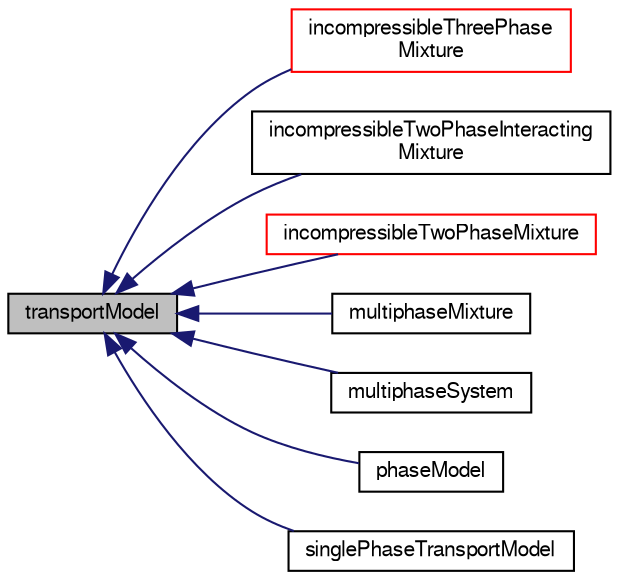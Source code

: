 digraph "transportModel"
{
  bgcolor="transparent";
  edge [fontname="FreeSans",fontsize="10",labelfontname="FreeSans",labelfontsize="10"];
  node [fontname="FreeSans",fontsize="10",shape=record];
  rankdir="LR";
  Node0 [label="transportModel",height=0.2,width=0.4,color="black", fillcolor="grey75", style="filled", fontcolor="black"];
  Node0 -> Node1 [dir="back",color="midnightblue",fontsize="10",style="solid",fontname="FreeSans"];
  Node1 [label="incompressibleThreePhase\lMixture",height=0.2,width=0.4,color="red",URL="$a31978.html"];
  Node0 -> Node3 [dir="back",color="midnightblue",fontsize="10",style="solid",fontname="FreeSans"];
  Node3 [label="incompressibleTwoPhaseInteracting\lMixture",height=0.2,width=0.4,color="black",URL="$a31942.html",tooltip="A two-phase incompressible transportModel for interacting phases requiring the direct evaluation of t..."];
  Node0 -> Node4 [dir="back",color="midnightblue",fontsize="10",style="solid",fontname="FreeSans"];
  Node4 [label="incompressibleTwoPhaseMixture",height=0.2,width=0.4,color="red",URL="$a30482.html",tooltip="A two-phase incompressible transportModel. "];
  Node0 -> Node10 [dir="back",color="midnightblue",fontsize="10",style="solid",fontname="FreeSans"];
  Node10 [label="multiphaseMixture",height=0.2,width=0.4,color="black",URL="$a32078.html",tooltip="Incompressible multi-phase mixture with built in solution for the phase fractions with interface comp..."];
  Node0 -> Node11 [dir="back",color="midnightblue",fontsize="10",style="solid",fontname="FreeSans"];
  Node11 [label="multiphaseSystem",height=0.2,width=0.4,color="black",URL="$a32062.html",tooltip="Incompressible multi-phase mixture with built in solution for the phase fractions with interface comp..."];
  Node0 -> Node12 [dir="back",color="midnightblue",fontsize="10",style="solid",fontname="FreeSans"];
  Node12 [label="phaseModel",height=0.2,width=0.4,color="black",URL="$a31934.html",tooltip="Single incompressible phase derived from the phase-fraction. Used as part of the multiPhaseMixture fo..."];
  Node0 -> Node13 [dir="back",color="midnightblue",fontsize="10",style="solid",fontname="FreeSans"];
  Node13 [label="singlePhaseTransportModel",height=0.2,width=0.4,color="black",URL="$a30486.html",tooltip="A simple single-phase transport model based on viscosityModel. "];
}
